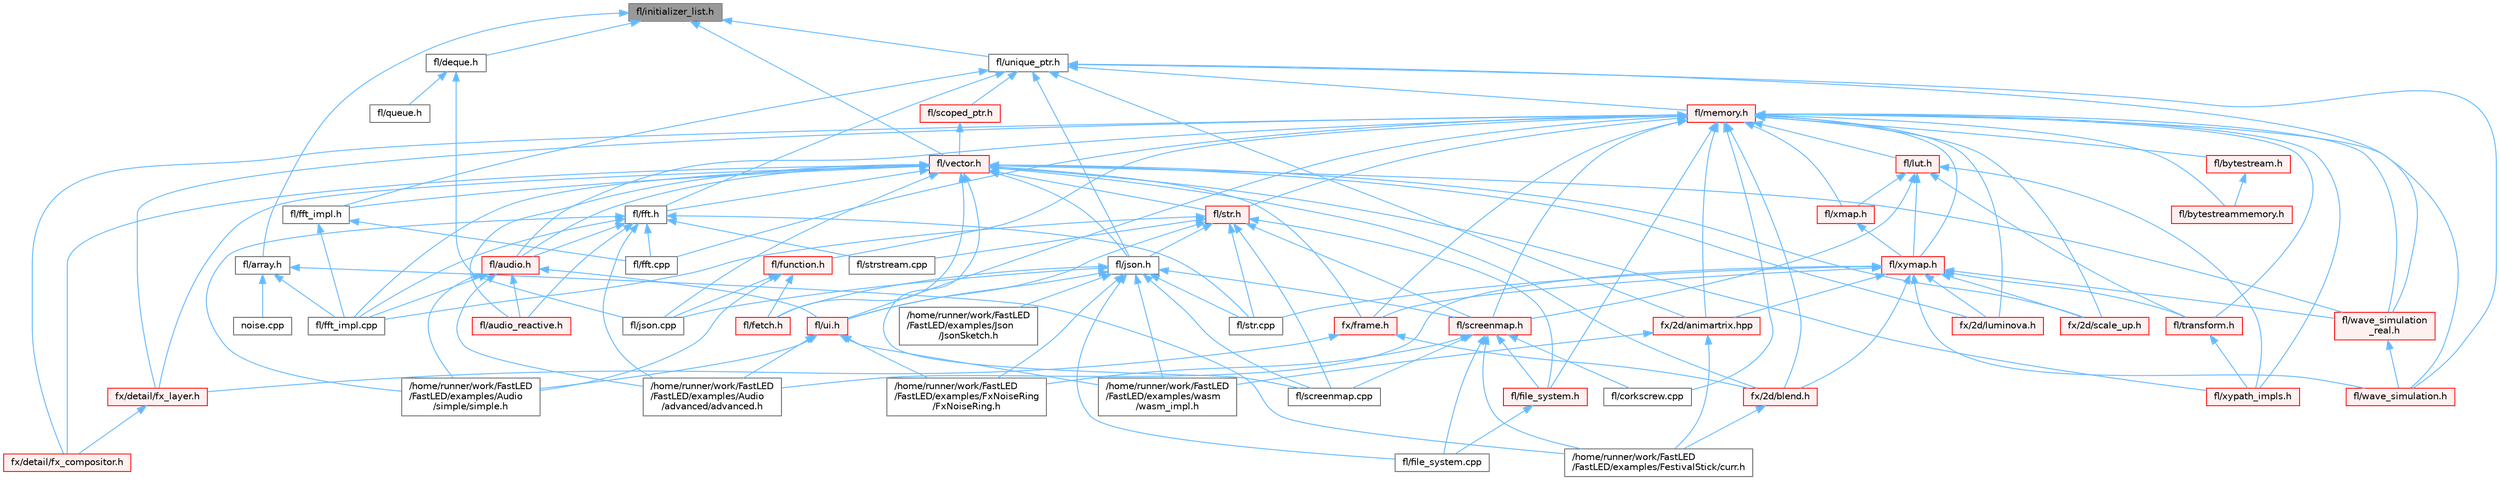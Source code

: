 digraph "fl/initializer_list.h"
{
 // INTERACTIVE_SVG=YES
 // LATEX_PDF_SIZE
  bgcolor="transparent";
  edge [fontname=Helvetica,fontsize=10,labelfontname=Helvetica,labelfontsize=10];
  node [fontname=Helvetica,fontsize=10,shape=box,height=0.2,width=0.4];
  Node1 [id="Node000001",label="fl/initializer_list.h",height=0.2,width=0.4,color="gray40", fillcolor="grey60", style="filled", fontcolor="black",tooltip=" "];
  Node1 -> Node2 [id="edge1_Node000001_Node000002",dir="back",color="steelblue1",style="solid",tooltip=" "];
  Node2 [id="Node000002",label="fl/array.h",height=0.2,width=0.4,color="grey40", fillcolor="white", style="filled",URL="$db/d63/array_8h.html",tooltip=" "];
  Node2 -> Node3 [id="edge2_Node000002_Node000003",dir="back",color="steelblue1",style="solid",tooltip=" "];
  Node3 [id="Node000003",label="/home/runner/work/FastLED\l/FastLED/examples/FestivalStick/curr.h",height=0.2,width=0.4,color="grey40", fillcolor="white", style="filled",URL="$d4/d06/curr_8h.html",tooltip=" "];
  Node2 -> Node4 [id="edge3_Node000002_Node000004",dir="back",color="steelblue1",style="solid",tooltip=" "];
  Node4 [id="Node000004",label="fl/fft_impl.cpp",height=0.2,width=0.4,color="grey40", fillcolor="white", style="filled",URL="$d1/dff/fft__impl_8cpp.html",tooltip=" "];
  Node2 -> Node5 [id="edge4_Node000002_Node000005",dir="back",color="steelblue1",style="solid",tooltip=" "];
  Node5 [id="Node000005",label="noise.cpp",height=0.2,width=0.4,color="grey40", fillcolor="white", style="filled",URL="$d6/de8/noise_8cpp.html",tooltip="Functions to generate and fill arrays with noise."];
  Node1 -> Node6 [id="edge5_Node000001_Node000006",dir="back",color="steelblue1",style="solid",tooltip=" "];
  Node6 [id="Node000006",label="fl/deque.h",height=0.2,width=0.4,color="grey40", fillcolor="white", style="filled",URL="$dc/d44/deque_8h.html",tooltip=" "];
  Node6 -> Node7 [id="edge6_Node000006_Node000007",dir="back",color="steelblue1",style="solid",tooltip=" "];
  Node7 [id="Node000007",label="fl/json.cpp",height=0.2,width=0.4,color="grey40", fillcolor="white", style="filled",URL="$dd/d55/json_8cpp.html",tooltip=" "];
  Node6 -> Node8 [id="edge7_Node000006_Node000008",dir="back",color="steelblue1",style="solid",tooltip=" "];
  Node8 [id="Node000008",label="fl/queue.h",height=0.2,width=0.4,color="grey40", fillcolor="white", style="filled",URL="$d8/d38/queue_8h.html",tooltip=" "];
  Node1 -> Node9 [id="edge8_Node000001_Node000009",dir="back",color="steelblue1",style="solid",tooltip=" "];
  Node9 [id="Node000009",label="fl/unique_ptr.h",height=0.2,width=0.4,color="grey40", fillcolor="white", style="filled",URL="$da/d4b/unique__ptr_8h.html",tooltip=" "];
  Node9 -> Node10 [id="edge9_Node000009_Node000010",dir="back",color="steelblue1",style="solid",tooltip=" "];
  Node10 [id="Node000010",label="fl/fft.h",height=0.2,width=0.4,color="grey40", fillcolor="white", style="filled",URL="$d7/d76/fft_8h.html",tooltip=" "];
  Node10 -> Node11 [id="edge10_Node000010_Node000011",dir="back",color="steelblue1",style="solid",tooltip=" "];
  Node11 [id="Node000011",label="/home/runner/work/FastLED\l/FastLED/examples/Audio\l/advanced/advanced.h",height=0.2,width=0.4,color="grey40", fillcolor="white", style="filled",URL="$da/dc7/advanced_8h.html",tooltip=" "];
  Node10 -> Node12 [id="edge11_Node000010_Node000012",dir="back",color="steelblue1",style="solid",tooltip=" "];
  Node12 [id="Node000012",label="/home/runner/work/FastLED\l/FastLED/examples/Audio\l/simple/simple.h",height=0.2,width=0.4,color="grey40", fillcolor="white", style="filled",URL="$db/d49/_audio_2simple_2simple_8h.html",tooltip=" "];
  Node10 -> Node13 [id="edge12_Node000010_Node000013",dir="back",color="steelblue1",style="solid",tooltip=" "];
  Node13 [id="Node000013",label="fl/audio.h",height=0.2,width=0.4,color="red", fillcolor="#FFF0F0", style="filled",URL="$da/d09/audio_8h.html",tooltip=" "];
  Node13 -> Node11 [id="edge13_Node000013_Node000011",dir="back",color="steelblue1",style="solid",tooltip=" "];
  Node13 -> Node12 [id="edge14_Node000013_Node000012",dir="back",color="steelblue1",style="solid",tooltip=" "];
  Node13 -> Node16 [id="edge15_Node000013_Node000016",dir="back",color="steelblue1",style="solid",tooltip=" "];
  Node16 [id="Node000016",label="fl/audio_reactive.h",height=0.2,width=0.4,color="red", fillcolor="#FFF0F0", style="filled",URL="$d1/d9a/audio__reactive_8h.html",tooltip=" "];
  Node13 -> Node4 [id="edge16_Node000013_Node000004",dir="back",color="steelblue1",style="solid",tooltip=" "];
  Node13 -> Node18 [id="edge17_Node000013_Node000018",dir="back",color="steelblue1",style="solid",tooltip=" "];
  Node18 [id="Node000018",label="fl/ui.h",height=0.2,width=0.4,color="red", fillcolor="#FFF0F0", style="filled",URL="$d9/d3b/ui_8h.html",tooltip=" "];
  Node18 -> Node11 [id="edge18_Node000018_Node000011",dir="back",color="steelblue1",style="solid",tooltip=" "];
  Node18 -> Node12 [id="edge19_Node000018_Node000012",dir="back",color="steelblue1",style="solid",tooltip=" "];
  Node18 -> Node24 [id="edge20_Node000018_Node000024",dir="back",color="steelblue1",style="solid",tooltip=" "];
  Node24 [id="Node000024",label="/home/runner/work/FastLED\l/FastLED/examples/FxNoiseRing\l/FxNoiseRing.h",height=0.2,width=0.4,color="grey40", fillcolor="white", style="filled",URL="$d5/d77/_fx_noise_ring_8h.html",tooltip=" "];
  Node18 -> Node33 [id="edge21_Node000018_Node000033",dir="back",color="steelblue1",style="solid",tooltip=" "];
  Node33 [id="Node000033",label="/home/runner/work/FastLED\l/FastLED/examples/wasm\l/wasm_impl.h",height=0.2,width=0.4,color="grey40", fillcolor="white", style="filled",URL="$da/d40/wasm__impl_8h.html",tooltip=" "];
  Node10 -> Node16 [id="edge22_Node000010_Node000016",dir="back",color="steelblue1",style="solid",tooltip=" "];
  Node10 -> Node43 [id="edge23_Node000010_Node000043",dir="back",color="steelblue1",style="solid",tooltip=" "];
  Node43 [id="Node000043",label="fl/fft.cpp",height=0.2,width=0.4,color="grey40", fillcolor="white", style="filled",URL="$db/d03/fft_8cpp.html",tooltip=" "];
  Node10 -> Node4 [id="edge24_Node000010_Node000004",dir="back",color="steelblue1",style="solid",tooltip=" "];
  Node10 -> Node44 [id="edge25_Node000010_Node000044",dir="back",color="steelblue1",style="solid",tooltip=" "];
  Node44 [id="Node000044",label="fl/str.cpp",height=0.2,width=0.4,color="grey40", fillcolor="white", style="filled",URL="$d1/d1f/str_8cpp.html",tooltip=" "];
  Node10 -> Node45 [id="edge26_Node000010_Node000045",dir="back",color="steelblue1",style="solid",tooltip=" "];
  Node45 [id="Node000045",label="fl/strstream.cpp",height=0.2,width=0.4,color="grey40", fillcolor="white", style="filled",URL="$d3/d80/strstream_8cpp.html",tooltip=" "];
  Node9 -> Node46 [id="edge27_Node000009_Node000046",dir="back",color="steelblue1",style="solid",tooltip=" "];
  Node46 [id="Node000046",label="fl/fft_impl.h",height=0.2,width=0.4,color="grey40", fillcolor="white", style="filled",URL="$df/d73/fft__impl_8h.html",tooltip=" "];
  Node46 -> Node43 [id="edge28_Node000046_Node000043",dir="back",color="steelblue1",style="solid",tooltip=" "];
  Node46 -> Node4 [id="edge29_Node000046_Node000004",dir="back",color="steelblue1",style="solid",tooltip=" "];
  Node9 -> Node47 [id="edge30_Node000009_Node000047",dir="back",color="steelblue1",style="solid",tooltip=" "];
  Node47 [id="Node000047",label="fl/json.h",height=0.2,width=0.4,color="grey40", fillcolor="white", style="filled",URL="$d7/d91/fl_2json_8h.html",tooltip="FastLED's Elegant JSON Library: fl::Json"];
  Node47 -> Node24 [id="edge31_Node000047_Node000024",dir="back",color="steelblue1",style="solid",tooltip=" "];
  Node47 -> Node48 [id="edge32_Node000047_Node000048",dir="back",color="steelblue1",style="solid",tooltip=" "];
  Node48 [id="Node000048",label="/home/runner/work/FastLED\l/FastLED/examples/Json\l/JsonSketch.h",height=0.2,width=0.4,color="grey40", fillcolor="white", style="filled",URL="$d0/dd3/_json_sketch_8h.html",tooltip=" "];
  Node47 -> Node33 [id="edge33_Node000047_Node000033",dir="back",color="steelblue1",style="solid",tooltip=" "];
  Node47 -> Node49 [id="edge34_Node000047_Node000049",dir="back",color="steelblue1",style="solid",tooltip=" "];
  Node49 [id="Node000049",label="fl/fetch.h",height=0.2,width=0.4,color="red", fillcolor="#FFF0F0", style="filled",URL="$d6/d6a/fetch_8h.html",tooltip="Unified HTTP fetch API for FastLED (cross-platform)"];
  Node47 -> Node52 [id="edge35_Node000047_Node000052",dir="back",color="steelblue1",style="solid",tooltip=" "];
  Node52 [id="Node000052",label="fl/file_system.cpp",height=0.2,width=0.4,color="grey40", fillcolor="white", style="filled",URL="$d4/d37/file__system_8cpp.html",tooltip=" "];
  Node47 -> Node7 [id="edge36_Node000047_Node000007",dir="back",color="steelblue1",style="solid",tooltip=" "];
  Node47 -> Node53 [id="edge37_Node000047_Node000053",dir="back",color="steelblue1",style="solid",tooltip=" "];
  Node53 [id="Node000053",label="fl/screenmap.cpp",height=0.2,width=0.4,color="grey40", fillcolor="white", style="filled",URL="$d9/d6f/screenmap_8cpp.html",tooltip=" "];
  Node47 -> Node54 [id="edge38_Node000047_Node000054",dir="back",color="steelblue1",style="solid",tooltip=" "];
  Node54 [id="Node000054",label="fl/screenmap.h",height=0.2,width=0.4,color="red", fillcolor="#FFF0F0", style="filled",URL="$d7/d97/screenmap_8h.html",tooltip=" "];
  Node54 -> Node3 [id="edge39_Node000054_Node000003",dir="back",color="steelblue1",style="solid",tooltip=" "];
  Node54 -> Node24 [id="edge40_Node000054_Node000024",dir="back",color="steelblue1",style="solid",tooltip=" "];
  Node54 -> Node189 [id="edge41_Node000054_Node000189",dir="back",color="steelblue1",style="solid",tooltip=" "];
  Node189 [id="Node000189",label="fl/corkscrew.cpp",height=0.2,width=0.4,color="grey40", fillcolor="white", style="filled",URL="$d3/d9b/corkscrew_8cpp.html",tooltip=" "];
  Node54 -> Node52 [id="edge42_Node000054_Node000052",dir="back",color="steelblue1",style="solid",tooltip=" "];
  Node54 -> Node192 [id="edge43_Node000054_Node000192",dir="back",color="steelblue1",style="solid",tooltip=" "];
  Node192 [id="Node000192",label="fl/file_system.h",height=0.2,width=0.4,color="red", fillcolor="#FFF0F0", style="filled",URL="$d6/d8d/file__system_8h.html",tooltip=" "];
  Node192 -> Node52 [id="edge44_Node000192_Node000052",dir="back",color="steelblue1",style="solid",tooltip=" "];
  Node54 -> Node53 [id="edge45_Node000054_Node000053",dir="back",color="steelblue1",style="solid",tooltip=" "];
  Node47 -> Node44 [id="edge46_Node000047_Node000044",dir="back",color="steelblue1",style="solid",tooltip=" "];
  Node47 -> Node18 [id="edge47_Node000047_Node000018",dir="back",color="steelblue1",style="solid",tooltip=" "];
  Node9 -> Node201 [id="edge48_Node000009_Node000201",dir="back",color="steelblue1",style="solid",tooltip=" "];
  Node201 [id="Node000201",label="fl/memory.h",height=0.2,width=0.4,color="red", fillcolor="#FFF0F0", style="filled",URL="$dc/d18/memory_8h.html",tooltip=" "];
  Node201 -> Node13 [id="edge49_Node000201_Node000013",dir="back",color="steelblue1",style="solid",tooltip=" "];
  Node201 -> Node202 [id="edge50_Node000201_Node000202",dir="back",color="steelblue1",style="solid",tooltip=" "];
  Node202 [id="Node000202",label="fl/bytestream.h",height=0.2,width=0.4,color="red", fillcolor="#FFF0F0", style="filled",URL="$dd/d2b/bytestream_8h.html",tooltip=" "];
  Node202 -> Node203 [id="edge51_Node000202_Node000203",dir="back",color="steelblue1",style="solid",tooltip=" "];
  Node203 [id="Node000203",label="fl/bytestreammemory.h",height=0.2,width=0.4,color="red", fillcolor="#FFF0F0", style="filled",URL="$d1/d24/bytestreammemory_8h.html",tooltip=" "];
  Node201 -> Node203 [id="edge52_Node000201_Node000203",dir="back",color="steelblue1",style="solid",tooltip=" "];
  Node201 -> Node189 [id="edge53_Node000201_Node000189",dir="back",color="steelblue1",style="solid",tooltip=" "];
  Node201 -> Node43 [id="edge54_Node000201_Node000043",dir="back",color="steelblue1",style="solid",tooltip=" "];
  Node201 -> Node192 [id="edge55_Node000201_Node000192",dir="back",color="steelblue1",style="solid",tooltip=" "];
  Node201 -> Node205 [id="edge56_Node000201_Node000205",dir="back",color="steelblue1",style="solid",tooltip=" "];
  Node205 [id="Node000205",label="fl/function.h",height=0.2,width=0.4,color="red", fillcolor="#FFF0F0", style="filled",URL="$dd/d67/function_8h.html",tooltip=" "];
  Node205 -> Node12 [id="edge57_Node000205_Node000012",dir="back",color="steelblue1",style="solid",tooltip=" "];
  Node205 -> Node49 [id="edge58_Node000205_Node000049",dir="back",color="steelblue1",style="solid",tooltip=" "];
  Node205 -> Node7 [id="edge59_Node000205_Node000007",dir="back",color="steelblue1",style="solid",tooltip=" "];
  Node201 -> Node227 [id="edge60_Node000201_Node000227",dir="back",color="steelblue1",style="solid",tooltip=" "];
  Node227 [id="Node000227",label="fl/lut.h",height=0.2,width=0.4,color="red", fillcolor="#FFF0F0", style="filled",URL="$db/d54/lut_8h.html",tooltip=" "];
  Node227 -> Node54 [id="edge61_Node000227_Node000054",dir="back",color="steelblue1",style="solid",tooltip=" "];
  Node227 -> Node229 [id="edge62_Node000227_Node000229",dir="back",color="steelblue1",style="solid",tooltip=" "];
  Node229 [id="Node000229",label="fl/transform.h",height=0.2,width=0.4,color="red", fillcolor="#FFF0F0", style="filled",URL="$d2/d80/transform_8h.html",tooltip=" "];
  Node229 -> Node230 [id="edge63_Node000229_Node000230",dir="back",color="steelblue1",style="solid",tooltip=" "];
  Node230 [id="Node000230",label="fl/xypath_impls.h",height=0.2,width=0.4,color="red", fillcolor="#FFF0F0", style="filled",URL="$d8/d5f/xypath__impls_8h.html",tooltip=" "];
  Node227 -> Node231 [id="edge64_Node000227_Node000231",dir="back",color="steelblue1",style="solid",tooltip=" "];
  Node231 [id="Node000231",label="fl/xmap.h",height=0.2,width=0.4,color="red", fillcolor="#FFF0F0", style="filled",URL="$dd/dcc/xmap_8h.html",tooltip=" "];
  Node231 -> Node233 [id="edge65_Node000231_Node000233",dir="back",color="steelblue1",style="solid",tooltip=" "];
  Node233 [id="Node000233",label="fl/xymap.h",height=0.2,width=0.4,color="red", fillcolor="#FFF0F0", style="filled",URL="$da/d61/xymap_8h.html",tooltip=" "];
  Node233 -> Node11 [id="edge66_Node000233_Node000011",dir="back",color="steelblue1",style="solid",tooltip=" "];
  Node233 -> Node44 [id="edge67_Node000233_Node000044",dir="back",color="steelblue1",style="solid",tooltip=" "];
  Node233 -> Node229 [id="edge68_Node000233_Node000229",dir="back",color="steelblue1",style="solid",tooltip=" "];
  Node233 -> Node250 [id="edge69_Node000233_Node000250",dir="back",color="steelblue1",style="solid",tooltip=" "];
  Node250 [id="Node000250",label="fl/wave_simulation.h",height=0.2,width=0.4,color="red", fillcolor="#FFF0F0", style="filled",URL="$dc/d36/wave__simulation_8h.html",tooltip=" "];
  Node233 -> Node252 [id="edge70_Node000233_Node000252",dir="back",color="steelblue1",style="solid",tooltip=" "];
  Node252 [id="Node000252",label="fl/wave_simulation\l_real.h",height=0.2,width=0.4,color="red", fillcolor="#FFF0F0", style="filled",URL="$dd/d8e/wave__simulation__real_8h.html",tooltip=" "];
  Node252 -> Node250 [id="edge71_Node000252_Node000250",dir="back",color="steelblue1",style="solid",tooltip=" "];
  Node233 -> Node179 [id="edge72_Node000233_Node000179",dir="back",color="steelblue1",style="solid",tooltip=" "];
  Node179 [id="Node000179",label="fx/2d/animartrix.hpp",height=0.2,width=0.4,color="red", fillcolor="#FFF0F0", style="filled",URL="$d3/dc3/animartrix_8hpp.html",tooltip=" "];
  Node179 -> Node3 [id="edge73_Node000179_Node000003",dir="back",color="steelblue1",style="solid",tooltip=" "];
  Node179 -> Node33 [id="edge74_Node000179_Node000033",dir="back",color="steelblue1",style="solid",tooltip=" "];
  Node233 -> Node254 [id="edge75_Node000233_Node000254",dir="back",color="steelblue1",style="solid",tooltip=" "];
  Node254 [id="Node000254",label="fx/2d/blend.h",height=0.2,width=0.4,color="red", fillcolor="#FFF0F0", style="filled",URL="$d8/d4e/blend_8h.html",tooltip=" "];
  Node254 -> Node3 [id="edge76_Node000254_Node000003",dir="back",color="steelblue1",style="solid",tooltip=" "];
  Node233 -> Node162 [id="edge77_Node000233_Node000162",dir="back",color="steelblue1",style="solid",tooltip=" "];
  Node162 [id="Node000162",label="fx/2d/luminova.h",height=0.2,width=0.4,color="red", fillcolor="#FFF0F0", style="filled",URL="$d4/dd9/src_2fx_22d_2luminova_8h.html",tooltip=" "];
  Node233 -> Node249 [id="edge78_Node000233_Node000249",dir="back",color="steelblue1",style="solid",tooltip=" "];
  Node249 [id="Node000249",label="fx/2d/scale_up.h",height=0.2,width=0.4,color="red", fillcolor="#FFF0F0", style="filled",URL="$d2/d74/scale__up_8h.html",tooltip="Expands a grid using bilinear interpolation and scaling up."];
  Node233 -> Node256 [id="edge79_Node000233_Node000256",dir="back",color="steelblue1",style="solid",tooltip=" "];
  Node256 [id="Node000256",label="fx/frame.h",height=0.2,width=0.4,color="red", fillcolor="#FFF0F0", style="filled",URL="$df/d7d/frame_8h.html",tooltip=" "];
  Node256 -> Node254 [id="edge80_Node000256_Node000254",dir="back",color="steelblue1",style="solid",tooltip=" "];
  Node256 -> Node257 [id="edge81_Node000256_Node000257",dir="back",color="steelblue1",style="solid",tooltip=" "];
  Node257 [id="Node000257",label="fx/detail/fx_layer.h",height=0.2,width=0.4,color="red", fillcolor="#FFF0F0", style="filled",URL="$d7/d2f/fx__layer_8h.html",tooltip=" "];
  Node257 -> Node258 [id="edge82_Node000257_Node000258",dir="back",color="steelblue1",style="solid",tooltip=" "];
  Node258 [id="Node000258",label="fx/detail/fx_compositor.h",height=0.2,width=0.4,color="red", fillcolor="#FFF0F0", style="filled",URL="$d5/d6b/fx__compositor_8h.html",tooltip=" "];
  Node227 -> Node233 [id="edge83_Node000227_Node000233",dir="back",color="steelblue1",style="solid",tooltip=" "];
  Node227 -> Node230 [id="edge84_Node000227_Node000230",dir="back",color="steelblue1",style="solid",tooltip=" "];
  Node201 -> Node54 [id="edge85_Node000201_Node000054",dir="back",color="steelblue1",style="solid",tooltip=" "];
  Node201 -> Node263 [id="edge86_Node000201_Node000263",dir="back",color="steelblue1",style="solid",tooltip=" "];
  Node263 [id="Node000263",label="fl/str.h",height=0.2,width=0.4,color="red", fillcolor="#FFF0F0", style="filled",URL="$d1/d93/str_8h.html",tooltip=" "];
  Node263 -> Node4 [id="edge87_Node000263_Node000004",dir="back",color="steelblue1",style="solid",tooltip=" "];
  Node263 -> Node192 [id="edge88_Node000263_Node000192",dir="back",color="steelblue1",style="solid",tooltip=" "];
  Node263 -> Node47 [id="edge89_Node000263_Node000047",dir="back",color="steelblue1",style="solid",tooltip=" "];
  Node263 -> Node53 [id="edge90_Node000263_Node000053",dir="back",color="steelblue1",style="solid",tooltip=" "];
  Node263 -> Node54 [id="edge91_Node000263_Node000054",dir="back",color="steelblue1",style="solid",tooltip=" "];
  Node263 -> Node44 [id="edge92_Node000263_Node000044",dir="back",color="steelblue1",style="solid",tooltip=" "];
  Node263 -> Node45 [id="edge93_Node000263_Node000045",dir="back",color="steelblue1",style="solid",tooltip=" "];
  Node263 -> Node18 [id="edge94_Node000263_Node000018",dir="back",color="steelblue1",style="solid",tooltip=" "];
  Node201 -> Node229 [id="edge95_Node000201_Node000229",dir="back",color="steelblue1",style="solid",tooltip=" "];
  Node201 -> Node18 [id="edge96_Node000201_Node000018",dir="back",color="steelblue1",style="solid",tooltip=" "];
  Node201 -> Node250 [id="edge97_Node000201_Node000250",dir="back",color="steelblue1",style="solid",tooltip=" "];
  Node201 -> Node252 [id="edge98_Node000201_Node000252",dir="back",color="steelblue1",style="solid",tooltip=" "];
  Node201 -> Node231 [id="edge99_Node000201_Node000231",dir="back",color="steelblue1",style="solid",tooltip=" "];
  Node201 -> Node233 [id="edge100_Node000201_Node000233",dir="back",color="steelblue1",style="solid",tooltip=" "];
  Node201 -> Node230 [id="edge101_Node000201_Node000230",dir="back",color="steelblue1",style="solid",tooltip=" "];
  Node201 -> Node179 [id="edge102_Node000201_Node000179",dir="back",color="steelblue1",style="solid",tooltip=" "];
  Node201 -> Node254 [id="edge103_Node000201_Node000254",dir="back",color="steelblue1",style="solid",tooltip=" "];
  Node201 -> Node162 [id="edge104_Node000201_Node000162",dir="back",color="steelblue1",style="solid",tooltip=" "];
  Node201 -> Node249 [id="edge105_Node000201_Node000249",dir="back",color="steelblue1",style="solid",tooltip=" "];
  Node201 -> Node258 [id="edge106_Node000201_Node000258",dir="back",color="steelblue1",style="solid",tooltip=" "];
  Node201 -> Node257 [id="edge107_Node000201_Node000257",dir="back",color="steelblue1",style="solid",tooltip=" "];
  Node201 -> Node256 [id="edge108_Node000201_Node000256",dir="back",color="steelblue1",style="solid",tooltip=" "];
  Node9 -> Node288 [id="edge109_Node000009_Node000288",dir="back",color="steelblue1",style="solid",tooltip=" "];
  Node288 [id="Node000288",label="fl/scoped_ptr.h",height=0.2,width=0.4,color="red", fillcolor="#FFF0F0", style="filled",URL="$d0/d44/scoped__ptr_8h.html",tooltip=" "];
  Node288 -> Node292 [id="edge110_Node000288_Node000292",dir="back",color="steelblue1",style="solid",tooltip=" "];
  Node292 [id="Node000292",label="fl/vector.h",height=0.2,width=0.4,color="red", fillcolor="#FFF0F0", style="filled",URL="$d6/d68/vector_8h.html",tooltip=" "];
  Node292 -> Node13 [id="edge111_Node000292_Node000013",dir="back",color="steelblue1",style="solid",tooltip=" "];
  Node292 -> Node16 [id="edge112_Node000292_Node000016",dir="back",color="steelblue1",style="solid",tooltip=" "];
  Node292 -> Node49 [id="edge113_Node000292_Node000049",dir="back",color="steelblue1",style="solid",tooltip=" "];
  Node292 -> Node10 [id="edge114_Node000292_Node000010",dir="back",color="steelblue1",style="solid",tooltip=" "];
  Node292 -> Node4 [id="edge115_Node000292_Node000004",dir="back",color="steelblue1",style="solid",tooltip=" "];
  Node292 -> Node46 [id="edge116_Node000292_Node000046",dir="back",color="steelblue1",style="solid",tooltip=" "];
  Node292 -> Node7 [id="edge117_Node000292_Node000007",dir="back",color="steelblue1",style="solid",tooltip=" "];
  Node292 -> Node47 [id="edge118_Node000292_Node000047",dir="back",color="steelblue1",style="solid",tooltip=" "];
  Node292 -> Node53 [id="edge119_Node000292_Node000053",dir="back",color="steelblue1",style="solid",tooltip=" "];
  Node292 -> Node263 [id="edge120_Node000292_Node000263",dir="back",color="steelblue1",style="solid",tooltip=" "];
  Node292 -> Node252 [id="edge121_Node000292_Node000252",dir="back",color="steelblue1",style="solid",tooltip=" "];
  Node292 -> Node230 [id="edge122_Node000292_Node000230",dir="back",color="steelblue1",style="solid",tooltip=" "];
  Node292 -> Node254 [id="edge123_Node000292_Node000254",dir="back",color="steelblue1",style="solid",tooltip=" "];
  Node292 -> Node162 [id="edge124_Node000292_Node000162",dir="back",color="steelblue1",style="solid",tooltip=" "];
  Node292 -> Node249 [id="edge125_Node000292_Node000249",dir="back",color="steelblue1",style="solid",tooltip=" "];
  Node292 -> Node258 [id="edge126_Node000292_Node000258",dir="back",color="steelblue1",style="solid",tooltip=" "];
  Node292 -> Node257 [id="edge127_Node000292_Node000257",dir="back",color="steelblue1",style="solid",tooltip=" "];
  Node292 -> Node256 [id="edge128_Node000292_Node000256",dir="back",color="steelblue1",style="solid",tooltip=" "];
  Node9 -> Node250 [id="edge129_Node000009_Node000250",dir="back",color="steelblue1",style="solid",tooltip=" "];
  Node9 -> Node252 [id="edge130_Node000009_Node000252",dir="back",color="steelblue1",style="solid",tooltip=" "];
  Node9 -> Node179 [id="edge131_Node000009_Node000179",dir="back",color="steelblue1",style="solid",tooltip=" "];
  Node1 -> Node292 [id="edge132_Node000001_Node000292",dir="back",color="steelblue1",style="solid",tooltip=" "];
}
